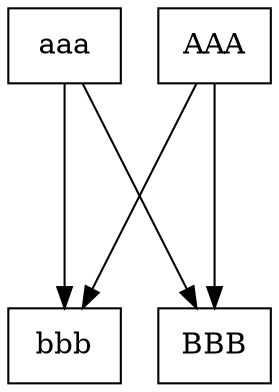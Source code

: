 digraph G {
	graph [ranksep="1.5"];
	node [label="\N", shape=box];
	graph [bb="0,0,126,180"];
	aaa [pos="27,162", width="0.75", height="0.50"];
	bbb [pos="27,18", width="0.75", height="0.50"];
	BBB [pos="99,18", width="0.75", height="0.50"];
	AAA [pos="99,162", width="0.75", height="0.50"];
	aaa -> bbb [pos="e,27,36 27,144 27,119 27,75 27,46"];
	aaa -> BBB [pos="e,90,36 36,144 49,119 71,74 85,45"];
	AAA -> BBB [pos="e,99,36 99,144 99,119 99,75 99,46"];
	AAA -> bbb [pos="e,36,36 90,144 77,119 55,74 41,45"];
}
